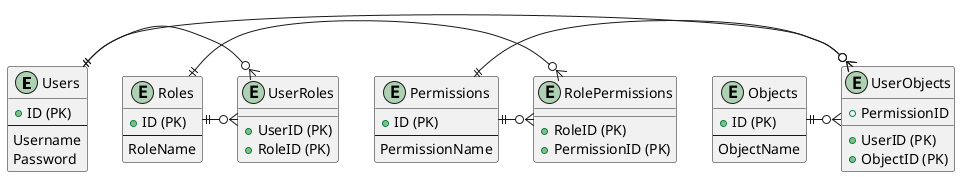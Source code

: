 @startuml

entity Users {
    + ID (PK)
    --
    Username
    Password
}

entity Roles {
    + ID (PK)
    --
    RoleName
}

entity Permissions {
    + ID (PK)
    --
    PermissionName
}

entity Objects {
    + ID (PK)
    --
    ObjectName
}

entity UserRoles {
    + UserID (PK)
    + RoleID (PK)
}

entity RolePermissions {
    + RoleID (PK)
    + PermissionID (PK)
}

entity UserObjects {
    + UserID (PK)
    + ObjectID (PK)
    + PermissionID
}

Users ||-o{ UserRoles
Roles ||-o{ UserRoles
Roles ||-o{ RolePermissions
Permissions ||-o{ RolePermissions
Users ||-o{ UserObjects
Objects ||-o{ UserObjects
Permissions ||-o{ UserObjects

@enduml

